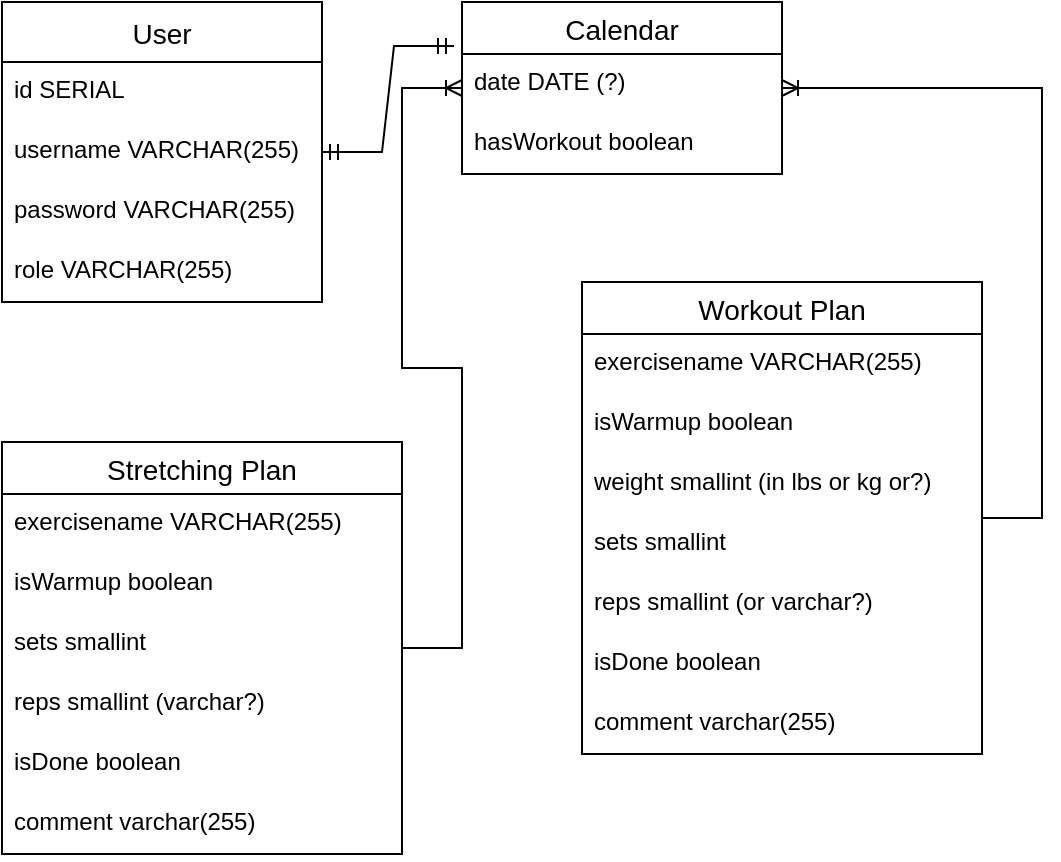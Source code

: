 <mxfile version="22.1.16" type="github">
  <diagram name="Page-1" id="efa7a0a1-bf9b-a30e-e6df-94a7791c09e9">
    <mxGraphModel dx="1379" dy="793" grid="1" gridSize="10" guides="1" tooltips="1" connect="1" arrows="1" fold="1" page="1" pageScale="1" pageWidth="826" pageHeight="1169" background="none" math="0" shadow="0">
      <root>
        <mxCell id="0" />
        <mxCell id="1" parent="0" />
        <mxCell id="s2Jqt1QkUs1YHaEQFoGK-114" value="User" style="swimlane;fontStyle=0;childLayout=stackLayout;horizontal=1;startSize=30;horizontalStack=0;resizeParent=1;resizeParentMax=0;resizeLast=0;collapsible=1;marginBottom=0;align=center;fontSize=14;swimlaneLine=1;" vertex="1" parent="1">
          <mxGeometry x="260" y="120" width="160" height="150" as="geometry">
            <mxRectangle x="230" y="150" width="70" height="30" as="alternateBounds" />
          </mxGeometry>
        </mxCell>
        <mxCell id="s2Jqt1QkUs1YHaEQFoGK-115" value="id SERIAL" style="text;strokeColor=none;fillColor=none;spacingLeft=4;spacingRight=4;overflow=hidden;rotatable=0;points=[[0,0.5],[1,0.5]];portConstraint=eastwest;fontSize=12;whiteSpace=wrap;html=1;" vertex="1" parent="s2Jqt1QkUs1YHaEQFoGK-114">
          <mxGeometry y="30" width="160" height="30" as="geometry" />
        </mxCell>
        <mxCell id="s2Jqt1QkUs1YHaEQFoGK-116" value="username VARCHAR(255)&lt;br&gt;" style="text;strokeColor=none;fillColor=none;spacingLeft=4;spacingRight=4;overflow=hidden;rotatable=0;points=[[0,0.5],[1,0.5]];portConstraint=eastwest;fontSize=12;whiteSpace=wrap;html=1;" vertex="1" parent="s2Jqt1QkUs1YHaEQFoGK-114">
          <mxGeometry y="60" width="160" height="30" as="geometry" />
        </mxCell>
        <mxCell id="s2Jqt1QkUs1YHaEQFoGK-117" value="password VARCHAR(255)&lt;br&gt;" style="text;strokeColor=none;fillColor=none;spacingLeft=4;spacingRight=4;overflow=hidden;rotatable=0;points=[[0,0.5],[1,0.5]];portConstraint=eastwest;fontSize=12;whiteSpace=wrap;html=1;" vertex="1" parent="s2Jqt1QkUs1YHaEQFoGK-114">
          <mxGeometry y="90" width="160" height="30" as="geometry" />
        </mxCell>
        <mxCell id="s2Jqt1QkUs1YHaEQFoGK-119" value="role VARCHAR(255)" style="text;strokeColor=none;fillColor=none;spacingLeft=4;spacingRight=4;overflow=hidden;rotatable=0;points=[[0,0.5],[1,0.5]];portConstraint=eastwest;fontSize=12;whiteSpace=wrap;html=1;" vertex="1" parent="s2Jqt1QkUs1YHaEQFoGK-114">
          <mxGeometry y="120" width="160" height="30" as="geometry" />
        </mxCell>
        <mxCell id="s2Jqt1QkUs1YHaEQFoGK-121" value="Calendar" style="swimlane;fontStyle=0;childLayout=stackLayout;horizontal=1;startSize=26;horizontalStack=0;resizeParent=1;resizeParentMax=0;resizeLast=0;collapsible=1;marginBottom=0;align=center;fontSize=14;" vertex="1" parent="1">
          <mxGeometry x="490" y="120" width="160" height="86" as="geometry" />
        </mxCell>
        <mxCell id="s2Jqt1QkUs1YHaEQFoGK-122" value="date DATE (?)&lt;br&gt;" style="text;strokeColor=none;fillColor=none;spacingLeft=4;spacingRight=4;overflow=hidden;rotatable=0;points=[[0,0.5],[1,0.5]];portConstraint=eastwest;fontSize=12;whiteSpace=wrap;html=1;" vertex="1" parent="s2Jqt1QkUs1YHaEQFoGK-121">
          <mxGeometry y="26" width="160" height="30" as="geometry" />
        </mxCell>
        <mxCell id="s2Jqt1QkUs1YHaEQFoGK-123" value="hasWorkout boolean&lt;br&gt;" style="text;strokeColor=none;fillColor=none;spacingLeft=4;spacingRight=4;overflow=hidden;rotatable=0;points=[[0,0.5],[1,0.5]];portConstraint=eastwest;fontSize=12;whiteSpace=wrap;html=1;" vertex="1" parent="s2Jqt1QkUs1YHaEQFoGK-121">
          <mxGeometry y="56" width="160" height="30" as="geometry" />
        </mxCell>
        <mxCell id="s2Jqt1QkUs1YHaEQFoGK-125" value="Workout Plan" style="swimlane;fontStyle=0;childLayout=stackLayout;horizontal=1;startSize=26;horizontalStack=0;resizeParent=1;resizeParentMax=0;resizeLast=0;collapsible=1;marginBottom=0;align=center;fontSize=14;" vertex="1" parent="1">
          <mxGeometry x="550" y="260" width="200" height="236" as="geometry" />
        </mxCell>
        <mxCell id="s2Jqt1QkUs1YHaEQFoGK-126" value="exercisename VARCHAR(255)" style="text;strokeColor=none;fillColor=none;spacingLeft=4;spacingRight=4;overflow=hidden;rotatable=0;points=[[0,0.5],[1,0.5]];portConstraint=eastwest;fontSize=12;whiteSpace=wrap;html=1;" vertex="1" parent="s2Jqt1QkUs1YHaEQFoGK-125">
          <mxGeometry y="26" width="200" height="30" as="geometry" />
        </mxCell>
        <mxCell id="s2Jqt1QkUs1YHaEQFoGK-127" value="isWarmup boolean" style="text;strokeColor=none;fillColor=none;spacingLeft=4;spacingRight=4;overflow=hidden;rotatable=0;points=[[0,0.5],[1,0.5]];portConstraint=eastwest;fontSize=12;whiteSpace=wrap;html=1;" vertex="1" parent="s2Jqt1QkUs1YHaEQFoGK-125">
          <mxGeometry y="56" width="200" height="30" as="geometry" />
        </mxCell>
        <mxCell id="s2Jqt1QkUs1YHaEQFoGK-128" value="weight smallint (in lbs or kg or?)" style="text;strokeColor=none;fillColor=none;spacingLeft=4;spacingRight=4;overflow=hidden;rotatable=0;points=[[0,0.5],[1,0.5]];portConstraint=eastwest;fontSize=12;whiteSpace=wrap;html=1;" vertex="1" parent="s2Jqt1QkUs1YHaEQFoGK-125">
          <mxGeometry y="86" width="200" height="30" as="geometry" />
        </mxCell>
        <mxCell id="s2Jqt1QkUs1YHaEQFoGK-129" value="sets smallint" style="text;strokeColor=none;fillColor=none;spacingLeft=4;spacingRight=4;overflow=hidden;rotatable=0;points=[[0,0.5],[1,0.5]];portConstraint=eastwest;fontSize=12;whiteSpace=wrap;html=1;" vertex="1" parent="s2Jqt1QkUs1YHaEQFoGK-125">
          <mxGeometry y="116" width="200" height="30" as="geometry" />
        </mxCell>
        <mxCell id="s2Jqt1QkUs1YHaEQFoGK-130" value="reps smallint (or varchar?)" style="text;strokeColor=none;fillColor=none;spacingLeft=4;spacingRight=4;overflow=hidden;rotatable=0;points=[[0,0.5],[1,0.5]];portConstraint=eastwest;fontSize=12;whiteSpace=wrap;html=1;" vertex="1" parent="s2Jqt1QkUs1YHaEQFoGK-125">
          <mxGeometry y="146" width="200" height="30" as="geometry" />
        </mxCell>
        <mxCell id="s2Jqt1QkUs1YHaEQFoGK-139" value="isDone boolean" style="text;strokeColor=none;fillColor=none;spacingLeft=4;spacingRight=4;overflow=hidden;rotatable=0;points=[[0,0.5],[1,0.5]];portConstraint=eastwest;fontSize=12;whiteSpace=wrap;html=1;" vertex="1" parent="s2Jqt1QkUs1YHaEQFoGK-125">
          <mxGeometry y="176" width="200" height="30" as="geometry" />
        </mxCell>
        <mxCell id="s2Jqt1QkUs1YHaEQFoGK-131" value="comment varchar(255)&lt;br&gt;" style="text;strokeColor=none;fillColor=none;spacingLeft=4;spacingRight=4;overflow=hidden;rotatable=0;points=[[0,0.5],[1,0.5]];portConstraint=eastwest;fontSize=12;whiteSpace=wrap;html=1;" vertex="1" parent="s2Jqt1QkUs1YHaEQFoGK-125">
          <mxGeometry y="206" width="200" height="30" as="geometry" />
        </mxCell>
        <mxCell id="s2Jqt1QkUs1YHaEQFoGK-132" value="Stretching Plan" style="swimlane;fontStyle=0;childLayout=stackLayout;horizontal=1;startSize=26;horizontalStack=0;resizeParent=1;resizeParentMax=0;resizeLast=0;collapsible=1;marginBottom=0;align=center;fontSize=14;" vertex="1" parent="1">
          <mxGeometry x="260" y="340" width="200" height="206" as="geometry" />
        </mxCell>
        <mxCell id="s2Jqt1QkUs1YHaEQFoGK-133" value="exercisename VARCHAR(255)" style="text;strokeColor=none;fillColor=none;spacingLeft=4;spacingRight=4;overflow=hidden;rotatable=0;points=[[0,0.5],[1,0.5]];portConstraint=eastwest;fontSize=12;whiteSpace=wrap;html=1;" vertex="1" parent="s2Jqt1QkUs1YHaEQFoGK-132">
          <mxGeometry y="26" width="200" height="30" as="geometry" />
        </mxCell>
        <mxCell id="s2Jqt1QkUs1YHaEQFoGK-134" value="isWarmup boolean" style="text;strokeColor=none;fillColor=none;spacingLeft=4;spacingRight=4;overflow=hidden;rotatable=0;points=[[0,0.5],[1,0.5]];portConstraint=eastwest;fontSize=12;whiteSpace=wrap;html=1;" vertex="1" parent="s2Jqt1QkUs1YHaEQFoGK-132">
          <mxGeometry y="56" width="200" height="30" as="geometry" />
        </mxCell>
        <mxCell id="s2Jqt1QkUs1YHaEQFoGK-135" value="sets smallint" style="text;strokeColor=none;fillColor=none;spacingLeft=4;spacingRight=4;overflow=hidden;rotatable=0;points=[[0,0.5],[1,0.5]];portConstraint=eastwest;fontSize=12;whiteSpace=wrap;html=1;" vertex="1" parent="s2Jqt1QkUs1YHaEQFoGK-132">
          <mxGeometry y="86" width="200" height="30" as="geometry" />
        </mxCell>
        <mxCell id="s2Jqt1QkUs1YHaEQFoGK-136" value="reps smallint (varchar?)" style="text;strokeColor=none;fillColor=none;spacingLeft=4;spacingRight=4;overflow=hidden;rotatable=0;points=[[0,0.5],[1,0.5]];portConstraint=eastwest;fontSize=12;whiteSpace=wrap;html=1;" vertex="1" parent="s2Jqt1QkUs1YHaEQFoGK-132">
          <mxGeometry y="116" width="200" height="30" as="geometry" />
        </mxCell>
        <mxCell id="s2Jqt1QkUs1YHaEQFoGK-137" value="isDone boolean" style="text;strokeColor=none;fillColor=none;spacingLeft=4;spacingRight=4;overflow=hidden;rotatable=0;points=[[0,0.5],[1,0.5]];portConstraint=eastwest;fontSize=12;whiteSpace=wrap;html=1;" vertex="1" parent="s2Jqt1QkUs1YHaEQFoGK-132">
          <mxGeometry y="146" width="200" height="30" as="geometry" />
        </mxCell>
        <mxCell id="s2Jqt1QkUs1YHaEQFoGK-138" value="comment varchar(255)&lt;br&gt;" style="text;strokeColor=none;fillColor=none;spacingLeft=4;spacingRight=4;overflow=hidden;rotatable=0;points=[[0,0.5],[1,0.5]];portConstraint=eastwest;fontSize=12;whiteSpace=wrap;html=1;" vertex="1" parent="s2Jqt1QkUs1YHaEQFoGK-132">
          <mxGeometry y="176" width="200" height="30" as="geometry" />
        </mxCell>
        <mxCell id="s2Jqt1QkUs1YHaEQFoGK-141" value="" style="edgeStyle=entityRelationEdgeStyle;fontSize=12;html=1;endArrow=ERoneToMany;rounded=0;" edge="1" parent="1" source="s2Jqt1QkUs1YHaEQFoGK-125" target="s2Jqt1QkUs1YHaEQFoGK-121">
          <mxGeometry width="100" height="100" relative="1" as="geometry">
            <mxPoint x="570" y="500" as="sourcePoint" />
            <mxPoint x="670" y="400" as="targetPoint" />
            <Array as="points">
              <mxPoint x="550" y="210" />
            </Array>
          </mxGeometry>
        </mxCell>
        <mxCell id="s2Jqt1QkUs1YHaEQFoGK-142" value="" style="edgeStyle=entityRelationEdgeStyle;fontSize=12;html=1;endArrow=ERoneToMany;rounded=0;" edge="1" parent="1" source="s2Jqt1QkUs1YHaEQFoGK-132" target="s2Jqt1QkUs1YHaEQFoGK-121">
          <mxGeometry width="100" height="100" relative="1" as="geometry">
            <mxPoint x="560" y="401" as="sourcePoint" />
            <mxPoint x="550" y="210" as="targetPoint" />
            <Array as="points">
              <mxPoint x="360" y="380" />
              <mxPoint x="370" y="339" />
            </Array>
          </mxGeometry>
        </mxCell>
        <mxCell id="s2Jqt1QkUs1YHaEQFoGK-143" value="" style="edgeStyle=entityRelationEdgeStyle;fontSize=12;html=1;endArrow=ERmandOne;startArrow=ERmandOne;rounded=0;entryX=-0.025;entryY=-0.133;entryDx=0;entryDy=0;entryPerimeter=0;" edge="1" parent="1" source="s2Jqt1QkUs1YHaEQFoGK-114" target="s2Jqt1QkUs1YHaEQFoGK-122">
          <mxGeometry width="100" height="100" relative="1" as="geometry">
            <mxPoint x="570" y="500" as="sourcePoint" />
            <mxPoint x="670" y="400" as="targetPoint" />
            <Array as="points">
              <mxPoint x="630" y="450" />
            </Array>
          </mxGeometry>
        </mxCell>
      </root>
    </mxGraphModel>
  </diagram>
</mxfile>
